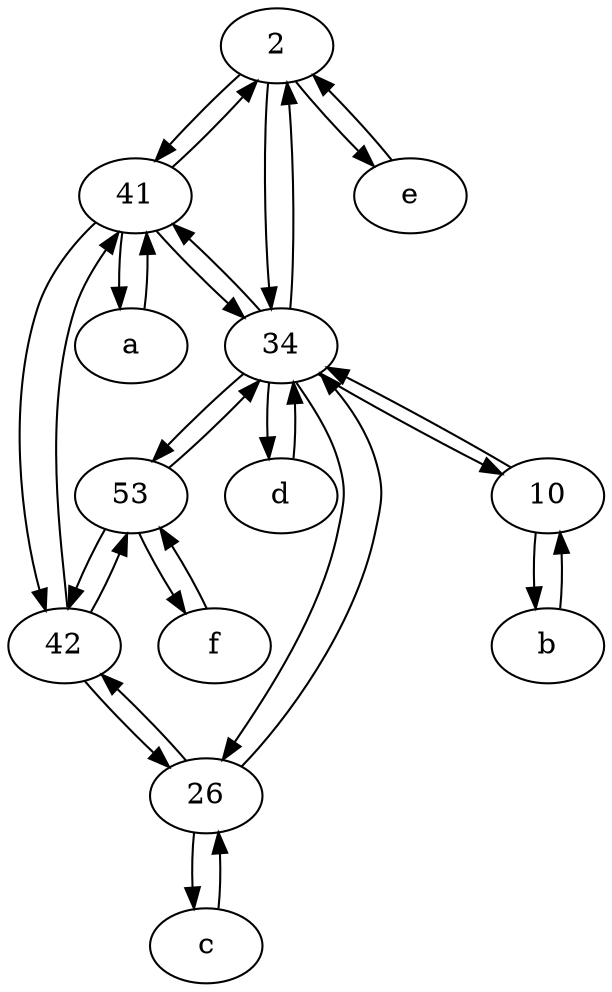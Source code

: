 digraph  {
	2;
	53;
	c [pos="20,10!"];
	d [pos="20,30!"];
	f [pos="15,45!"];
	b [pos="50,20!"];
	41;
	26;
	42;
	a [pos="40,10!"];
	10;
	34;
	e [pos="30,50!"];
	f -> 53;
	53 -> 42;
	34 -> 2;
	41 -> a;
	d -> 34;
	10 -> b;
	41 -> 42;
	2 -> e;
	2 -> 41;
	b -> 10;
	34 -> 53;
	34 -> 10;
	2 -> 34;
	53 -> f;
	26 -> c;
	10 -> 34;
	42 -> 53;
	26 -> 34;
	26 -> 42;
	34 -> 41;
	34 -> 26;
	34 -> d;
	42 -> 26;
	42 -> 41;
	e -> 2;
	a -> 41;
	c -> 26;
	41 -> 2;
	53 -> 34;
	41 -> 34;

	}